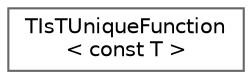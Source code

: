 digraph "Graphical Class Hierarchy"
{
 // INTERACTIVE_SVG=YES
 // LATEX_PDF_SIZE
  bgcolor="transparent";
  edge [fontname=Helvetica,fontsize=10,labelfontname=Helvetica,labelfontsize=10];
  node [fontname=Helvetica,fontsize=10,shape=box,height=0.2,width=0.4];
  rankdir="LR";
  Node0 [id="Node000000",label="TIsTUniqueFunction\l\< const T \>",height=0.2,width=0.4,color="grey40", fillcolor="white", style="filled",URL="$d1/dc4/structTIsTUniqueFunction_3_01const_01T_01_4.html",tooltip=" "];
}
